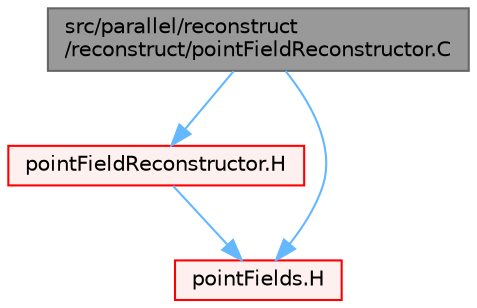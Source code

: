 digraph "src/parallel/reconstruct/reconstruct/pointFieldReconstructor.C"
{
 // LATEX_PDF_SIZE
  bgcolor="transparent";
  edge [fontname=Helvetica,fontsize=10,labelfontname=Helvetica,labelfontsize=10];
  node [fontname=Helvetica,fontsize=10,shape=box,height=0.2,width=0.4];
  Node1 [id="Node000001",label="src/parallel/reconstruct\l/reconstruct/pointFieldReconstructor.C",height=0.2,width=0.4,color="gray40", fillcolor="grey60", style="filled", fontcolor="black",tooltip=" "];
  Node1 -> Node2 [id="edge1_Node000001_Node000002",color="steelblue1",style="solid",tooltip=" "];
  Node2 [id="Node000002",label="pointFieldReconstructor.H",height=0.2,width=0.4,color="red", fillcolor="#FFF0F0", style="filled",URL="$pointFieldReconstructor_8H.html",tooltip=" "];
  Node2 -> Node285 [id="edge2_Node000002_Node000285",color="steelblue1",style="solid",tooltip=" "];
  Node285 [id="Node000285",label="pointFields.H",height=0.2,width=0.4,color="red", fillcolor="#FFF0F0", style="filled",URL="$pointFields_8H.html",tooltip=" "];
  Node1 -> Node285 [id="edge3_Node000001_Node000285",color="steelblue1",style="solid",tooltip=" "];
}
